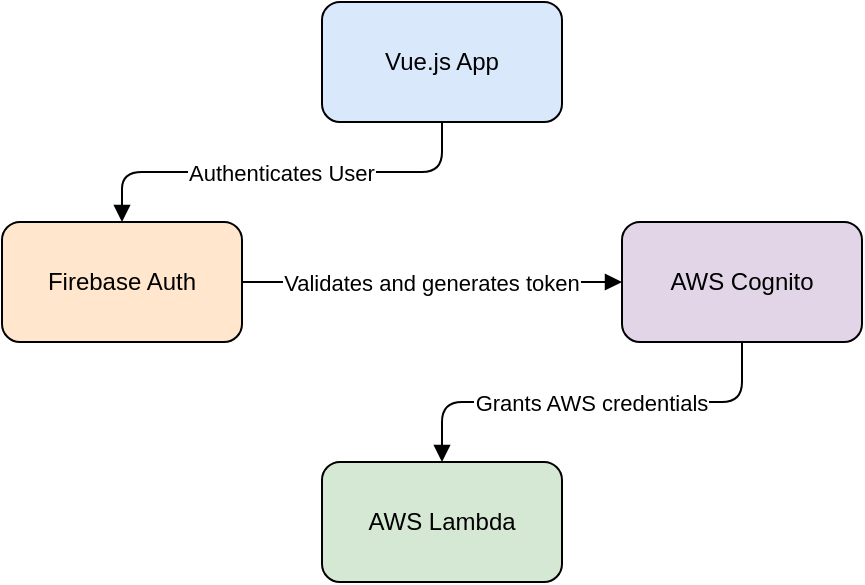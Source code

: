 <mxfile version="14.6.13" type="device">
    <diagram id="ExampleDiagram" name="Page-1">
        <mxGraphModel dx="1082" dy="610" grid="1" gridSize="10" guides="1" tooltips="1" connect="1" arrows="1" fold="1" page="1" pageScale="1" pageWidth="827" pageHeight="1169" math="0" shadow="0">
            <root>
                <mxCell id="0"/>
                <mxCell id="1" parent="0"/>
                <mxCell id="2" value="Vue.js App" style="rounded=1;whiteSpace=wrap;html=1;fillColor=#DAE8FC;" vertex="1" parent="1">
                    <mxGeometry x="180" y="120" width="120" height="60" as="geometry"/>
                </mxCell>
                <mxCell id="3" value="Firebase Auth" style="rounded=1;whiteSpace=wrap;html=1;fillColor=#FFE6CC;" vertex="1" parent="1">
                    <mxGeometry x="20" y="230" width="120" height="60" as="geometry"/>
                </mxCell>
                <mxCell id="4" value="AWS Cognito" style="rounded=1;whiteSpace=wrap;html=1;fillColor=#E1D5E7;" vertex="1" parent="1">
                    <mxGeometry x="330" y="230" width="120" height="60" as="geometry"/>
                </mxCell>
                <mxCell id="5" value="AWS Lambda" style="rounded=1;whiteSpace=wrap;html=1;fillColor=#D5E8D4;" vertex="1" parent="1">
                    <mxGeometry x="180" y="350" width="120" height="60" as="geometry"/>
                </mxCell>
                <mxCell id="6" value="Authenticates User" style="edgeStyle=orthogonalEdgeStyle;exitX=0.5;exitY=1;entryX=0.5;entryY=0;endArrow=block;endFill=1;" edge="1" parent="1" source="2" target="3">
                    <mxGeometry relative="1" as="geometry"/>
                </mxCell>
                <mxCell id="7" value="Validates and generates token" style="edgeStyle=orthogonalEdgeStyle;exitX=1;exitY=0.5;entryX=0;entryY=0.5;endArrow=block;endFill=1;" edge="1" parent="1" source="3" target="4">
                    <mxGeometry relative="1" as="geometry"/>
                </mxCell>
                <mxCell id="8" value="Grants AWS credentials" style="edgeStyle=orthogonalEdgeStyle;exitX=0.5;exitY=1;entryX=0.5;entryY=0;endArrow=block;endFill=1;" edge="1" parent="1" source="4" target="5">
                    <mxGeometry relative="1" as="geometry"/>
                </mxCell>
            </root>
        </mxGraphModel>
    </diagram>
</mxfile>
